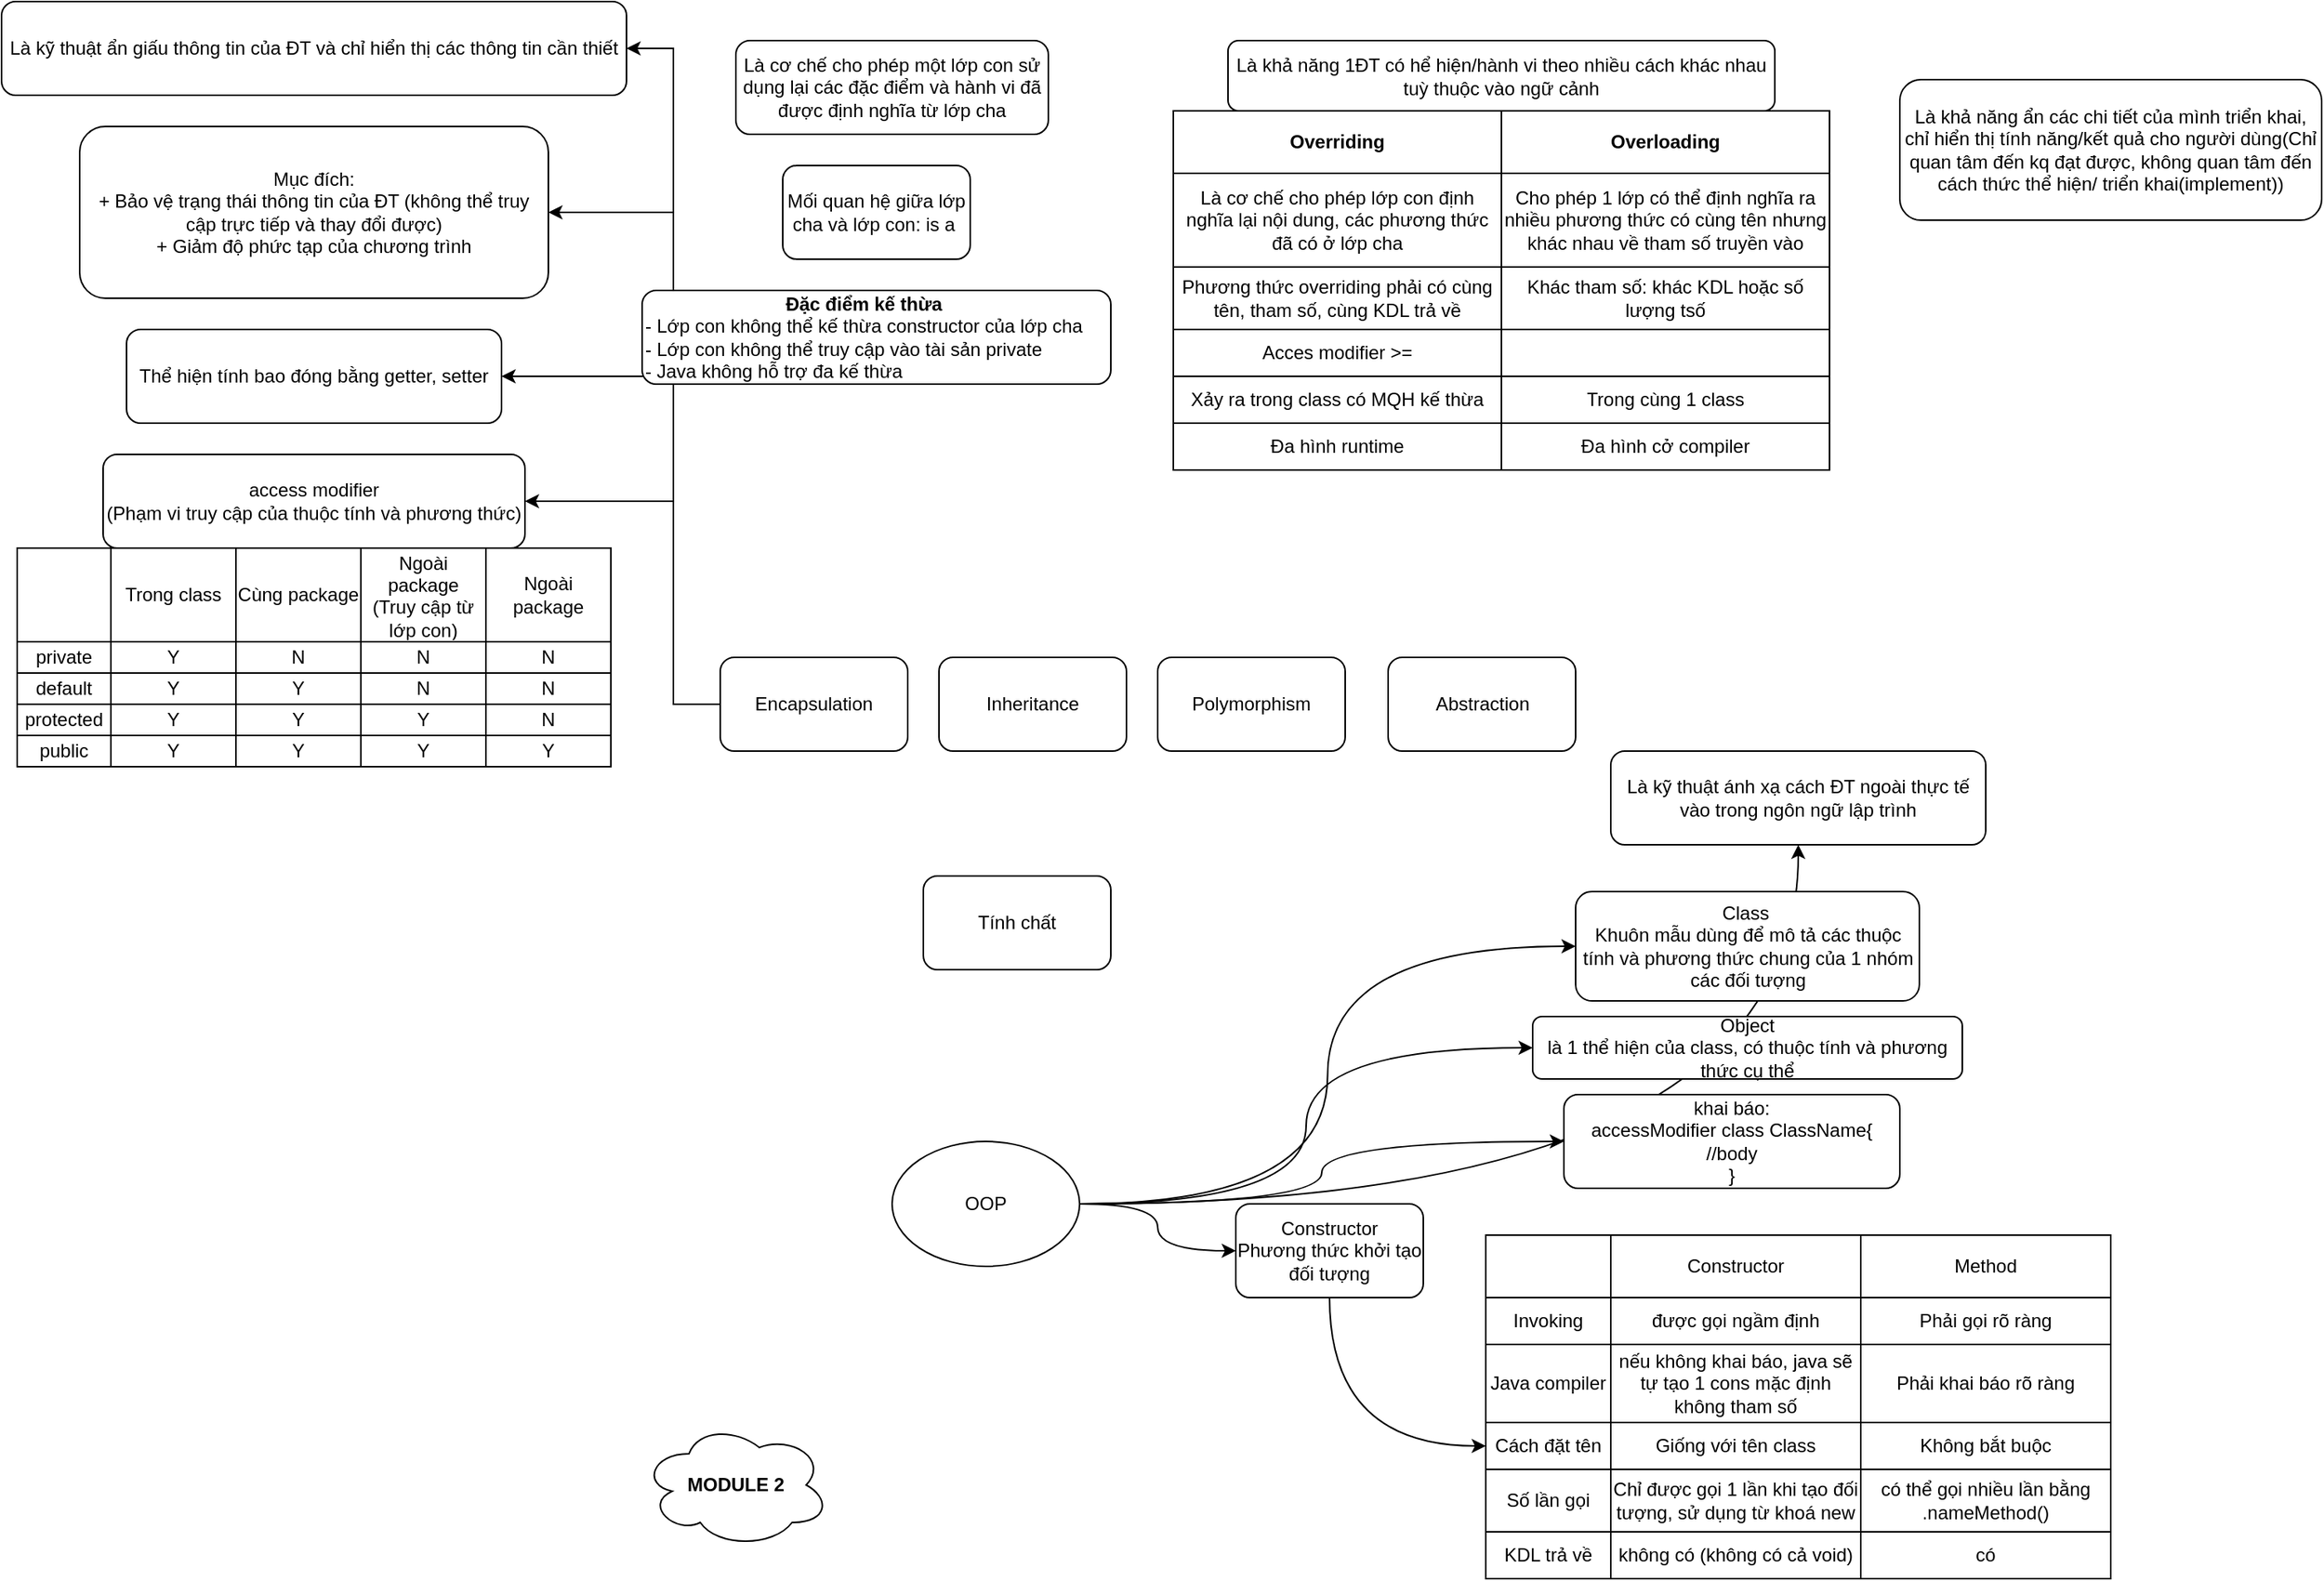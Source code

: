 <mxfile version="15.4.1" type="device"><diagram id="G_bSFRCxfbVmknq-Qkkf" name="Page-1"><mxGraphModel dx="1718" dy="1582" grid="1" gridSize="10" guides="1" tooltips="1" connect="1" arrows="1" fold="1" page="1" pageScale="1" pageWidth="850" pageHeight="1100" math="0" shadow="0"><root><mxCell id="0"/><mxCell id="1" parent="0"/><mxCell id="x_ZOSjwefOwYCgtiylIZ-2" value="&lt;b&gt;MODULE 2&lt;/b&gt;" style="ellipse;shape=cloud;whiteSpace=wrap;html=1;" parent="1" vertex="1"><mxGeometry x="10" y="410" width="120" height="80" as="geometry"/></mxCell><mxCell id="ni4ltt-HTnbuyA6YQTQY-96" style="edgeStyle=orthogonalEdgeStyle;rounded=0;orthogonalLoop=1;jettySize=auto;html=1;entryX=0.5;entryY=1;entryDx=0;entryDy=0;curved=1;" edge="1" parent="1" source="x_ZOSjwefOwYCgtiylIZ-4" target="x_ZOSjwefOwYCgtiylIZ-5"><mxGeometry relative="1" as="geometry"/></mxCell><mxCell id="ni4ltt-HTnbuyA6YQTQY-97" style="edgeStyle=orthogonalEdgeStyle;curved=1;rounded=0;orthogonalLoop=1;jettySize=auto;html=1;entryX=0;entryY=0.5;entryDx=0;entryDy=0;" edge="1" parent="1" source="x_ZOSjwefOwYCgtiylIZ-4" target="ni4ltt-HTnbuyA6YQTQY-2"><mxGeometry relative="1" as="geometry"/></mxCell><mxCell id="ni4ltt-HTnbuyA6YQTQY-98" style="edgeStyle=orthogonalEdgeStyle;curved=1;rounded=0;orthogonalLoop=1;jettySize=auto;html=1;entryX=0;entryY=0.5;entryDx=0;entryDy=0;" edge="1" parent="1" source="x_ZOSjwefOwYCgtiylIZ-4" target="ni4ltt-HTnbuyA6YQTQY-3"><mxGeometry relative="1" as="geometry"/></mxCell><mxCell id="ni4ltt-HTnbuyA6YQTQY-99" style="edgeStyle=orthogonalEdgeStyle;curved=1;rounded=0;orthogonalLoop=1;jettySize=auto;html=1;entryX=0;entryY=0.5;entryDx=0;entryDy=0;" edge="1" parent="1" source="x_ZOSjwefOwYCgtiylIZ-4" target="ni4ltt-HTnbuyA6YQTQY-4"><mxGeometry relative="1" as="geometry"/></mxCell><mxCell id="ni4ltt-HTnbuyA6YQTQY-100" style="edgeStyle=orthogonalEdgeStyle;curved=1;rounded=0;orthogonalLoop=1;jettySize=auto;html=1;entryX=0;entryY=0.5;entryDx=0;entryDy=0;" edge="1" parent="1" source="x_ZOSjwefOwYCgtiylIZ-4" target="ni4ltt-HTnbuyA6YQTQY-10"><mxGeometry relative="1" as="geometry"/></mxCell><mxCell id="x_ZOSjwefOwYCgtiylIZ-4" value="OOP" style="ellipse;whiteSpace=wrap;html=1;" parent="1" vertex="1"><mxGeometry x="170" y="230" width="120" height="80" as="geometry"/></mxCell><mxCell id="x_ZOSjwefOwYCgtiylIZ-5" value="Là kỹ thuật ánh xạ cách ĐT ngoài thực tế vào trong ngôn ngữ lập trình" style="rounded=1;whiteSpace=wrap;html=1;" parent="1" vertex="1"><mxGeometry x="630" y="-20" width="240" height="60" as="geometry"/></mxCell><mxCell id="ni4ltt-HTnbuyA6YQTQY-2" value="Class&amp;nbsp;&lt;br&gt;Khuôn mẫu dùng để mô tả các thuộc tính và phương thức chung của 1 nhóm các đối tượng" style="rounded=1;whiteSpace=wrap;html=1;" vertex="1" parent="1"><mxGeometry x="607.5" y="70" width="220" height="70" as="geometry"/></mxCell><mxCell id="ni4ltt-HTnbuyA6YQTQY-3" value="Object&lt;br&gt;là 1 thể hiện của class, có thuộc tính và phương thức cụ thể" style="rounded=1;whiteSpace=wrap;html=1;" vertex="1" parent="1"><mxGeometry x="580" y="150" width="275" height="40" as="geometry"/></mxCell><mxCell id="ni4ltt-HTnbuyA6YQTQY-4" value="khai báo:&lt;br&gt;accessModifier class ClassName{&lt;br&gt;//body&lt;br&gt;}" style="rounded=1;whiteSpace=wrap;html=1;" vertex="1" parent="1"><mxGeometry x="600" y="200" width="215" height="60" as="geometry"/></mxCell><mxCell id="ni4ltt-HTnbuyA6YQTQY-102" style="edgeStyle=orthogonalEdgeStyle;curved=1;rounded=0;orthogonalLoop=1;jettySize=auto;html=1;" edge="1" parent="1" source="ni4ltt-HTnbuyA6YQTQY-10" target="ni4ltt-HTnbuyA6YQTQY-84"><mxGeometry relative="1" as="geometry"/></mxCell><mxCell id="ni4ltt-HTnbuyA6YQTQY-10" value="Constructor&lt;br&gt;Phương thức khởi tạo đối tượng" style="rounded=1;whiteSpace=wrap;html=1;align=center;" vertex="1" parent="1"><mxGeometry x="390" y="270" width="120" height="60" as="geometry"/></mxCell><mxCell id="ni4ltt-HTnbuyA6YQTQY-63" value="" style="shape=table;html=1;whiteSpace=wrap;startSize=0;container=1;collapsible=0;childLayout=tableLayout;align=center;" vertex="1" parent="1"><mxGeometry x="550" y="290" width="400" height="220" as="geometry"/></mxCell><mxCell id="ni4ltt-HTnbuyA6YQTQY-64" value="" style="shape=partialRectangle;html=1;whiteSpace=wrap;collapsible=0;dropTarget=0;pointerEvents=0;fillColor=none;top=0;left=0;bottom=0;right=0;points=[[0,0.5],[1,0.5]];portConstraint=eastwest;align=center;" vertex="1" parent="ni4ltt-HTnbuyA6YQTQY-63"><mxGeometry width="400" height="40" as="geometry"/></mxCell><mxCell id="ni4ltt-HTnbuyA6YQTQY-65" value="" style="shape=partialRectangle;html=1;whiteSpace=wrap;connectable=0;fillColor=none;top=0;left=0;bottom=0;right=0;overflow=hidden;pointerEvents=1;align=center;" vertex="1" parent="ni4ltt-HTnbuyA6YQTQY-64"><mxGeometry width="80" height="40" as="geometry"><mxRectangle width="80" height="40" as="alternateBounds"/></mxGeometry></mxCell><mxCell id="ni4ltt-HTnbuyA6YQTQY-66" value="Constructor" style="shape=partialRectangle;html=1;whiteSpace=wrap;connectable=0;fillColor=none;top=0;left=0;bottom=0;right=0;overflow=hidden;pointerEvents=1;align=center;" vertex="1" parent="ni4ltt-HTnbuyA6YQTQY-64"><mxGeometry x="80" width="160" height="40" as="geometry"><mxRectangle width="160" height="40" as="alternateBounds"/></mxGeometry></mxCell><mxCell id="ni4ltt-HTnbuyA6YQTQY-67" value="Method" style="shape=partialRectangle;html=1;whiteSpace=wrap;connectable=0;fillColor=none;top=0;left=0;bottom=0;right=0;overflow=hidden;pointerEvents=1;align=center;" vertex="1" parent="ni4ltt-HTnbuyA6YQTQY-64"><mxGeometry x="240" width="160" height="40" as="geometry"><mxRectangle width="160" height="40" as="alternateBounds"/></mxGeometry></mxCell><mxCell id="ni4ltt-HTnbuyA6YQTQY-68" value="" style="shape=partialRectangle;html=1;whiteSpace=wrap;collapsible=0;dropTarget=0;pointerEvents=0;fillColor=none;top=0;left=0;bottom=0;right=0;points=[[0,0.5],[1,0.5]];portConstraint=eastwest;align=center;" vertex="1" parent="ni4ltt-HTnbuyA6YQTQY-63"><mxGeometry y="40" width="400" height="30" as="geometry"/></mxCell><mxCell id="ni4ltt-HTnbuyA6YQTQY-69" value="Invoking" style="shape=partialRectangle;html=1;whiteSpace=wrap;connectable=0;fillColor=none;top=0;left=0;bottom=0;right=0;overflow=hidden;pointerEvents=1;align=center;" vertex="1" parent="ni4ltt-HTnbuyA6YQTQY-68"><mxGeometry width="80" height="30" as="geometry"><mxRectangle width="80" height="30" as="alternateBounds"/></mxGeometry></mxCell><mxCell id="ni4ltt-HTnbuyA6YQTQY-70" value="được gọi ngầm định" style="shape=partialRectangle;html=1;whiteSpace=wrap;connectable=0;fillColor=none;top=0;left=0;bottom=0;right=0;overflow=hidden;pointerEvents=1;align=center;" vertex="1" parent="ni4ltt-HTnbuyA6YQTQY-68"><mxGeometry x="80" width="160" height="30" as="geometry"><mxRectangle width="160" height="30" as="alternateBounds"/></mxGeometry></mxCell><mxCell id="ni4ltt-HTnbuyA6YQTQY-71" value="Phải gọi rõ ràng" style="shape=partialRectangle;html=1;whiteSpace=wrap;connectable=0;fillColor=none;top=0;left=0;bottom=0;right=0;overflow=hidden;pointerEvents=1;align=center;" vertex="1" parent="ni4ltt-HTnbuyA6YQTQY-68"><mxGeometry x="240" width="160" height="30" as="geometry"><mxRectangle width="160" height="30" as="alternateBounds"/></mxGeometry></mxCell><mxCell id="ni4ltt-HTnbuyA6YQTQY-72" value="" style="shape=partialRectangle;html=1;whiteSpace=wrap;collapsible=0;dropTarget=0;pointerEvents=0;fillColor=none;top=0;left=0;bottom=0;right=0;points=[[0,0.5],[1,0.5]];portConstraint=eastwest;align=center;" vertex="1" parent="ni4ltt-HTnbuyA6YQTQY-63"><mxGeometry y="70" width="400" height="50" as="geometry"/></mxCell><mxCell id="ni4ltt-HTnbuyA6YQTQY-73" value="Java compiler" style="shape=partialRectangle;html=1;whiteSpace=wrap;connectable=0;fillColor=none;top=0;left=0;bottom=0;right=0;overflow=hidden;pointerEvents=1;align=center;" vertex="1" parent="ni4ltt-HTnbuyA6YQTQY-72"><mxGeometry width="80" height="50" as="geometry"><mxRectangle width="80" height="50" as="alternateBounds"/></mxGeometry></mxCell><mxCell id="ni4ltt-HTnbuyA6YQTQY-74" value="nếu không khai báo, java sẽ tự tạo 1 cons mặc định không tham số" style="shape=partialRectangle;html=1;whiteSpace=wrap;connectable=0;fillColor=none;top=0;left=0;bottom=0;right=0;overflow=hidden;pointerEvents=1;align=center;" vertex="1" parent="ni4ltt-HTnbuyA6YQTQY-72"><mxGeometry x="80" width="160" height="50" as="geometry"><mxRectangle width="160" height="50" as="alternateBounds"/></mxGeometry></mxCell><mxCell id="ni4ltt-HTnbuyA6YQTQY-75" value="Phải khai báo rõ ràng" style="shape=partialRectangle;html=1;whiteSpace=wrap;connectable=0;fillColor=none;top=0;left=0;bottom=0;right=0;overflow=hidden;pointerEvents=1;align=center;" vertex="1" parent="ni4ltt-HTnbuyA6YQTQY-72"><mxGeometry x="240" width="160" height="50" as="geometry"><mxRectangle width="160" height="50" as="alternateBounds"/></mxGeometry></mxCell><mxCell id="ni4ltt-HTnbuyA6YQTQY-84" style="shape=partialRectangle;html=1;whiteSpace=wrap;collapsible=0;dropTarget=0;pointerEvents=0;fillColor=none;top=0;left=0;bottom=0;right=0;points=[[0,0.5],[1,0.5]];portConstraint=eastwest;align=center;" vertex="1" parent="ni4ltt-HTnbuyA6YQTQY-63"><mxGeometry y="120" width="400" height="30" as="geometry"/></mxCell><mxCell id="ni4ltt-HTnbuyA6YQTQY-85" value="Cách đặt tên" style="shape=partialRectangle;html=1;whiteSpace=wrap;connectable=0;fillColor=none;top=0;left=0;bottom=0;right=0;overflow=hidden;pointerEvents=1;align=center;" vertex="1" parent="ni4ltt-HTnbuyA6YQTQY-84"><mxGeometry width="80" height="30" as="geometry"><mxRectangle width="80" height="30" as="alternateBounds"/></mxGeometry></mxCell><mxCell id="ni4ltt-HTnbuyA6YQTQY-86" value="Giống với tên class" style="shape=partialRectangle;html=1;whiteSpace=wrap;connectable=0;fillColor=none;top=0;left=0;bottom=0;right=0;overflow=hidden;pointerEvents=1;align=center;" vertex="1" parent="ni4ltt-HTnbuyA6YQTQY-84"><mxGeometry x="80" width="160" height="30" as="geometry"><mxRectangle width="160" height="30" as="alternateBounds"/></mxGeometry></mxCell><mxCell id="ni4ltt-HTnbuyA6YQTQY-87" value="Không bắt buộc" style="shape=partialRectangle;html=1;whiteSpace=wrap;connectable=0;fillColor=none;top=0;left=0;bottom=0;right=0;overflow=hidden;pointerEvents=1;align=center;" vertex="1" parent="ni4ltt-HTnbuyA6YQTQY-84"><mxGeometry x="240" width="160" height="30" as="geometry"><mxRectangle width="160" height="30" as="alternateBounds"/></mxGeometry></mxCell><mxCell id="ni4ltt-HTnbuyA6YQTQY-80" style="shape=partialRectangle;html=1;whiteSpace=wrap;collapsible=0;dropTarget=0;pointerEvents=0;fillColor=none;top=0;left=0;bottom=0;right=0;points=[[0,0.5],[1,0.5]];portConstraint=eastwest;align=center;" vertex="1" parent="ni4ltt-HTnbuyA6YQTQY-63"><mxGeometry y="150" width="400" height="40" as="geometry"/></mxCell><mxCell id="ni4ltt-HTnbuyA6YQTQY-81" value="Số lần gọi" style="shape=partialRectangle;html=1;whiteSpace=wrap;connectable=0;fillColor=none;top=0;left=0;bottom=0;right=0;overflow=hidden;pointerEvents=1;align=center;" vertex="1" parent="ni4ltt-HTnbuyA6YQTQY-80"><mxGeometry width="80" height="40" as="geometry"><mxRectangle width="80" height="40" as="alternateBounds"/></mxGeometry></mxCell><mxCell id="ni4ltt-HTnbuyA6YQTQY-82" value="Chỉ được gọi 1 lần khi tạo đối tượng, sử dụng từ khoá new" style="shape=partialRectangle;html=1;whiteSpace=wrap;connectable=0;fillColor=none;top=0;left=0;bottom=0;right=0;overflow=hidden;pointerEvents=1;align=center;" vertex="1" parent="ni4ltt-HTnbuyA6YQTQY-80"><mxGeometry x="80" width="160" height="40" as="geometry"><mxRectangle width="160" height="40" as="alternateBounds"/></mxGeometry></mxCell><mxCell id="ni4ltt-HTnbuyA6YQTQY-83" value="có thể gọi nhiều lần bằng .nameMethod()" style="shape=partialRectangle;html=1;whiteSpace=wrap;connectable=0;fillColor=none;top=0;left=0;bottom=0;right=0;overflow=hidden;pointerEvents=1;align=center;" vertex="1" parent="ni4ltt-HTnbuyA6YQTQY-80"><mxGeometry x="240" width="160" height="40" as="geometry"><mxRectangle width="160" height="40" as="alternateBounds"/></mxGeometry></mxCell><mxCell id="ni4ltt-HTnbuyA6YQTQY-88" style="shape=partialRectangle;html=1;whiteSpace=wrap;collapsible=0;dropTarget=0;pointerEvents=0;fillColor=none;top=0;left=0;bottom=0;right=0;points=[[0,0.5],[1,0.5]];portConstraint=eastwest;align=center;" vertex="1" parent="ni4ltt-HTnbuyA6YQTQY-63"><mxGeometry y="190" width="400" height="30" as="geometry"/></mxCell><mxCell id="ni4ltt-HTnbuyA6YQTQY-89" value="KDL trả về" style="shape=partialRectangle;html=1;whiteSpace=wrap;connectable=0;fillColor=none;top=0;left=0;bottom=0;right=0;overflow=hidden;pointerEvents=1;align=center;" vertex="1" parent="ni4ltt-HTnbuyA6YQTQY-88"><mxGeometry width="80" height="30" as="geometry"><mxRectangle width="80" height="30" as="alternateBounds"/></mxGeometry></mxCell><mxCell id="ni4ltt-HTnbuyA6YQTQY-90" value="không có (không có cả void)" style="shape=partialRectangle;html=1;whiteSpace=wrap;connectable=0;fillColor=none;top=0;left=0;bottom=0;right=0;overflow=hidden;pointerEvents=1;align=center;" vertex="1" parent="ni4ltt-HTnbuyA6YQTQY-88"><mxGeometry x="80" width="160" height="30" as="geometry"><mxRectangle width="160" height="30" as="alternateBounds"/></mxGeometry></mxCell><mxCell id="ni4ltt-HTnbuyA6YQTQY-91" value="có" style="shape=partialRectangle;html=1;whiteSpace=wrap;connectable=0;fillColor=none;top=0;left=0;bottom=0;right=0;overflow=hidden;pointerEvents=1;align=center;" vertex="1" parent="ni4ltt-HTnbuyA6YQTQY-88"><mxGeometry x="240" width="160" height="30" as="geometry"><mxRectangle width="160" height="30" as="alternateBounds"/></mxGeometry></mxCell><mxCell id="ni4ltt-HTnbuyA6YQTQY-103" value="Tính chất" style="rounded=1;whiteSpace=wrap;html=1;align=center;" vertex="1" parent="1"><mxGeometry x="190" y="60" width="120" height="60" as="geometry"/></mxCell><mxCell id="ni4ltt-HTnbuyA6YQTQY-141" style="edgeStyle=entityRelationEdgeStyle;rounded=0;orthogonalLoop=1;jettySize=auto;html=1;entryX=1;entryY=0.5;entryDx=0;entryDy=0;" edge="1" parent="1" source="ni4ltt-HTnbuyA6YQTQY-104" target="ni4ltt-HTnbuyA6YQTQY-106"><mxGeometry relative="1" as="geometry"/></mxCell><mxCell id="ni4ltt-HTnbuyA6YQTQY-142" style="edgeStyle=orthogonalEdgeStyle;rounded=0;orthogonalLoop=1;jettySize=auto;html=1;entryX=1;entryY=0.5;entryDx=0;entryDy=0;" edge="1" parent="1" source="ni4ltt-HTnbuyA6YQTQY-104" target="ni4ltt-HTnbuyA6YQTQY-107"><mxGeometry relative="1" as="geometry"><Array as="points"><mxPoint x="30" y="-50"/><mxPoint x="30" y="-365"/></Array></mxGeometry></mxCell><mxCell id="ni4ltt-HTnbuyA6YQTQY-143" style="edgeStyle=orthogonalEdgeStyle;rounded=0;orthogonalLoop=1;jettySize=auto;html=1;entryX=1;entryY=0.5;entryDx=0;entryDy=0;" edge="1" parent="1" source="ni4ltt-HTnbuyA6YQTQY-104" target="ni4ltt-HTnbuyA6YQTQY-108"><mxGeometry relative="1" as="geometry"><Array as="points"><mxPoint x="30" y="-50"/><mxPoint x="30" y="-260"/></Array></mxGeometry></mxCell><mxCell id="ni4ltt-HTnbuyA6YQTQY-144" style="edgeStyle=orthogonalEdgeStyle;rounded=0;orthogonalLoop=1;jettySize=auto;html=1;entryX=1;entryY=0.5;entryDx=0;entryDy=0;" edge="1" parent="1" source="ni4ltt-HTnbuyA6YQTQY-104" target="ni4ltt-HTnbuyA6YQTQY-109"><mxGeometry relative="1" as="geometry"><Array as="points"><mxPoint x="30" y="-50"/><mxPoint x="30" y="-180"/></Array></mxGeometry></mxCell><mxCell id="ni4ltt-HTnbuyA6YQTQY-104" value="Encapsulation" style="rounded=1;whiteSpace=wrap;html=1;align=center;" vertex="1" parent="1"><mxGeometry x="60" y="-80" width="120" height="60" as="geometry"/></mxCell><mxCell id="ni4ltt-HTnbuyA6YQTQY-106" value="Là kỹ thuật ẩn giấu thông tin của ĐT và chỉ hiển thị các thông tin cần thiết" style="rounded=1;whiteSpace=wrap;html=1;align=center;" vertex="1" parent="1"><mxGeometry x="-400" y="-500" width="400" height="60" as="geometry"/></mxCell><mxCell id="ni4ltt-HTnbuyA6YQTQY-107" value="Mục đích:&lt;br&gt;+ Bảo vệ trạng thái thông tin của ĐT (không thể truy cập trực tiếp và thay đổi được)&lt;br&gt;+ Giảm độ phức tạp của chương trình" style="rounded=1;whiteSpace=wrap;html=1;align=center;" vertex="1" parent="1"><mxGeometry x="-350" y="-420" width="300" height="110" as="geometry"/></mxCell><mxCell id="ni4ltt-HTnbuyA6YQTQY-108" value="Thể hiện tính bao đóng bằng getter, setter" style="rounded=1;whiteSpace=wrap;html=1;align=center;" vertex="1" parent="1"><mxGeometry x="-320" y="-290" width="240" height="60" as="geometry"/></mxCell><mxCell id="ni4ltt-HTnbuyA6YQTQY-109" value="access modifier&lt;br&gt;(Phạm vi truy cập của thuộc tính và phương thức)" style="rounded=1;whiteSpace=wrap;html=1;align=center;" vertex="1" parent="1"><mxGeometry x="-335" y="-210" width="270" height="60" as="geometry"/></mxCell><mxCell id="ni4ltt-HTnbuyA6YQTQY-110" value="" style="shape=table;html=1;whiteSpace=wrap;startSize=0;container=1;collapsible=0;childLayout=tableLayout;align=center;" vertex="1" parent="1"><mxGeometry x="-390" y="-150" width="380" height="140" as="geometry"/></mxCell><mxCell id="ni4ltt-HTnbuyA6YQTQY-111" value="" style="shape=partialRectangle;html=1;whiteSpace=wrap;collapsible=0;dropTarget=0;pointerEvents=0;fillColor=none;top=0;left=0;bottom=0;right=0;points=[[0,0.5],[1,0.5]];portConstraint=eastwest;align=center;" vertex="1" parent="ni4ltt-HTnbuyA6YQTQY-110"><mxGeometry width="380" height="60" as="geometry"/></mxCell><mxCell id="ni4ltt-HTnbuyA6YQTQY-112" value="" style="shape=partialRectangle;html=1;whiteSpace=wrap;connectable=0;fillColor=none;top=0;left=0;bottom=0;right=0;overflow=hidden;pointerEvents=1;align=center;" vertex="1" parent="ni4ltt-HTnbuyA6YQTQY-111"><mxGeometry width="60" height="60" as="geometry"><mxRectangle width="60" height="60" as="alternateBounds"/></mxGeometry></mxCell><mxCell id="ni4ltt-HTnbuyA6YQTQY-113" value="Trong class" style="shape=partialRectangle;html=1;whiteSpace=wrap;connectable=0;fillColor=none;top=0;left=0;bottom=0;right=0;overflow=hidden;pointerEvents=1;align=center;" vertex="1" parent="ni4ltt-HTnbuyA6YQTQY-111"><mxGeometry x="60" width="80" height="60" as="geometry"><mxRectangle width="80" height="60" as="alternateBounds"/></mxGeometry></mxCell><mxCell id="ni4ltt-HTnbuyA6YQTQY-114" value="Cùng package" style="shape=partialRectangle;html=1;whiteSpace=wrap;connectable=0;fillColor=none;top=0;left=0;bottom=0;right=0;overflow=hidden;pointerEvents=1;align=center;" vertex="1" parent="ni4ltt-HTnbuyA6YQTQY-111"><mxGeometry x="140" width="80" height="60" as="geometry"><mxRectangle width="80" height="60" as="alternateBounds"/></mxGeometry></mxCell><mxCell id="ni4ltt-HTnbuyA6YQTQY-123" value="Ngoài package&lt;br&gt;(Truy cập từ lớp con)" style="shape=partialRectangle;html=1;whiteSpace=wrap;connectable=0;fillColor=none;top=0;left=0;bottom=0;right=0;overflow=hidden;pointerEvents=1;align=center;" vertex="1" parent="ni4ltt-HTnbuyA6YQTQY-111"><mxGeometry x="220" width="80" height="60" as="geometry"><mxRectangle width="80" height="60" as="alternateBounds"/></mxGeometry></mxCell><mxCell id="ni4ltt-HTnbuyA6YQTQY-126" value="Ngoài package" style="shape=partialRectangle;html=1;whiteSpace=wrap;connectable=0;fillColor=none;top=0;left=0;bottom=0;right=0;overflow=hidden;pointerEvents=1;align=center;" vertex="1" parent="ni4ltt-HTnbuyA6YQTQY-111"><mxGeometry x="300" width="80" height="60" as="geometry"><mxRectangle width="80" height="60" as="alternateBounds"/></mxGeometry></mxCell><mxCell id="ni4ltt-HTnbuyA6YQTQY-115" value="" style="shape=partialRectangle;html=1;whiteSpace=wrap;collapsible=0;dropTarget=0;pointerEvents=0;fillColor=none;top=0;left=0;bottom=0;right=0;points=[[0,0.5],[1,0.5]];portConstraint=eastwest;align=center;" vertex="1" parent="ni4ltt-HTnbuyA6YQTQY-110"><mxGeometry y="60" width="380" height="20" as="geometry"/></mxCell><mxCell id="ni4ltt-HTnbuyA6YQTQY-116" value="private" style="shape=partialRectangle;html=1;whiteSpace=wrap;connectable=0;fillColor=none;top=0;left=0;bottom=0;right=0;overflow=hidden;pointerEvents=1;align=center;" vertex="1" parent="ni4ltt-HTnbuyA6YQTQY-115"><mxGeometry width="60" height="20" as="geometry"><mxRectangle width="60" height="20" as="alternateBounds"/></mxGeometry></mxCell><mxCell id="ni4ltt-HTnbuyA6YQTQY-117" value="Y" style="shape=partialRectangle;html=1;whiteSpace=wrap;connectable=0;fillColor=none;top=0;left=0;bottom=0;right=0;overflow=hidden;pointerEvents=1;align=center;" vertex="1" parent="ni4ltt-HTnbuyA6YQTQY-115"><mxGeometry x="60" width="80" height="20" as="geometry"><mxRectangle width="80" height="20" as="alternateBounds"/></mxGeometry></mxCell><mxCell id="ni4ltt-HTnbuyA6YQTQY-118" value="N" style="shape=partialRectangle;html=1;whiteSpace=wrap;connectable=0;fillColor=none;top=0;left=0;bottom=0;right=0;overflow=hidden;pointerEvents=1;align=center;" vertex="1" parent="ni4ltt-HTnbuyA6YQTQY-115"><mxGeometry x="140" width="80" height="20" as="geometry"><mxRectangle width="80" height="20" as="alternateBounds"/></mxGeometry></mxCell><mxCell id="ni4ltt-HTnbuyA6YQTQY-124" value="N" style="shape=partialRectangle;html=1;whiteSpace=wrap;connectable=0;fillColor=none;top=0;left=0;bottom=0;right=0;overflow=hidden;pointerEvents=1;align=center;" vertex="1" parent="ni4ltt-HTnbuyA6YQTQY-115"><mxGeometry x="220" width="80" height="20" as="geometry"><mxRectangle width="80" height="20" as="alternateBounds"/></mxGeometry></mxCell><mxCell id="ni4ltt-HTnbuyA6YQTQY-127" value="N" style="shape=partialRectangle;html=1;whiteSpace=wrap;connectable=0;fillColor=none;top=0;left=0;bottom=0;right=0;overflow=hidden;pointerEvents=1;align=center;" vertex="1" parent="ni4ltt-HTnbuyA6YQTQY-115"><mxGeometry x="300" width="80" height="20" as="geometry"><mxRectangle width="80" height="20" as="alternateBounds"/></mxGeometry></mxCell><mxCell id="ni4ltt-HTnbuyA6YQTQY-119" value="" style="shape=partialRectangle;html=1;whiteSpace=wrap;collapsible=0;dropTarget=0;pointerEvents=0;fillColor=none;top=0;left=0;bottom=0;right=0;points=[[0,0.5],[1,0.5]];portConstraint=eastwest;align=center;" vertex="1" parent="ni4ltt-HTnbuyA6YQTQY-110"><mxGeometry y="80" width="380" height="20" as="geometry"/></mxCell><mxCell id="ni4ltt-HTnbuyA6YQTQY-120" value="default" style="shape=partialRectangle;html=1;whiteSpace=wrap;connectable=0;fillColor=none;top=0;left=0;bottom=0;right=0;overflow=hidden;pointerEvents=1;align=center;" vertex="1" parent="ni4ltt-HTnbuyA6YQTQY-119"><mxGeometry width="60" height="20" as="geometry"><mxRectangle width="60" height="20" as="alternateBounds"/></mxGeometry></mxCell><mxCell id="ni4ltt-HTnbuyA6YQTQY-121" value="Y" style="shape=partialRectangle;html=1;whiteSpace=wrap;connectable=0;fillColor=none;top=0;left=0;bottom=0;right=0;overflow=hidden;pointerEvents=1;align=center;" vertex="1" parent="ni4ltt-HTnbuyA6YQTQY-119"><mxGeometry x="60" width="80" height="20" as="geometry"><mxRectangle width="80" height="20" as="alternateBounds"/></mxGeometry></mxCell><mxCell id="ni4ltt-HTnbuyA6YQTQY-122" value="Y" style="shape=partialRectangle;html=1;whiteSpace=wrap;connectable=0;fillColor=none;top=0;left=0;bottom=0;right=0;overflow=hidden;pointerEvents=1;align=center;" vertex="1" parent="ni4ltt-HTnbuyA6YQTQY-119"><mxGeometry x="140" width="80" height="20" as="geometry"><mxRectangle width="80" height="20" as="alternateBounds"/></mxGeometry></mxCell><mxCell id="ni4ltt-HTnbuyA6YQTQY-125" value="N" style="shape=partialRectangle;html=1;whiteSpace=wrap;connectable=0;fillColor=none;top=0;left=0;bottom=0;right=0;overflow=hidden;pointerEvents=1;align=center;" vertex="1" parent="ni4ltt-HTnbuyA6YQTQY-119"><mxGeometry x="220" width="80" height="20" as="geometry"><mxRectangle width="80" height="20" as="alternateBounds"/></mxGeometry></mxCell><mxCell id="ni4ltt-HTnbuyA6YQTQY-128" value="N" style="shape=partialRectangle;html=1;whiteSpace=wrap;connectable=0;fillColor=none;top=0;left=0;bottom=0;right=0;overflow=hidden;pointerEvents=1;align=center;" vertex="1" parent="ni4ltt-HTnbuyA6YQTQY-119"><mxGeometry x="300" width="80" height="20" as="geometry"><mxRectangle width="80" height="20" as="alternateBounds"/></mxGeometry></mxCell><mxCell id="ni4ltt-HTnbuyA6YQTQY-129" style="shape=partialRectangle;html=1;whiteSpace=wrap;collapsible=0;dropTarget=0;pointerEvents=0;fillColor=none;top=0;left=0;bottom=0;right=0;points=[[0,0.5],[1,0.5]];portConstraint=eastwest;align=center;" vertex="1" parent="ni4ltt-HTnbuyA6YQTQY-110"><mxGeometry y="100" width="380" height="20" as="geometry"/></mxCell><mxCell id="ni4ltt-HTnbuyA6YQTQY-130" value="protected" style="shape=partialRectangle;html=1;whiteSpace=wrap;connectable=0;fillColor=none;top=0;left=0;bottom=0;right=0;overflow=hidden;pointerEvents=1;align=center;" vertex="1" parent="ni4ltt-HTnbuyA6YQTQY-129"><mxGeometry width="60" height="20" as="geometry"><mxRectangle width="60" height="20" as="alternateBounds"/></mxGeometry></mxCell><mxCell id="ni4ltt-HTnbuyA6YQTQY-131" value="Y" style="shape=partialRectangle;html=1;whiteSpace=wrap;connectable=0;fillColor=none;top=0;left=0;bottom=0;right=0;overflow=hidden;pointerEvents=1;align=center;" vertex="1" parent="ni4ltt-HTnbuyA6YQTQY-129"><mxGeometry x="60" width="80" height="20" as="geometry"><mxRectangle width="80" height="20" as="alternateBounds"/></mxGeometry></mxCell><mxCell id="ni4ltt-HTnbuyA6YQTQY-132" value="Y" style="shape=partialRectangle;html=1;whiteSpace=wrap;connectable=0;fillColor=none;top=0;left=0;bottom=0;right=0;overflow=hidden;pointerEvents=1;align=center;" vertex="1" parent="ni4ltt-HTnbuyA6YQTQY-129"><mxGeometry x="140" width="80" height="20" as="geometry"><mxRectangle width="80" height="20" as="alternateBounds"/></mxGeometry></mxCell><mxCell id="ni4ltt-HTnbuyA6YQTQY-133" value="Y" style="shape=partialRectangle;html=1;whiteSpace=wrap;connectable=0;fillColor=none;top=0;left=0;bottom=0;right=0;overflow=hidden;pointerEvents=1;align=center;" vertex="1" parent="ni4ltt-HTnbuyA6YQTQY-129"><mxGeometry x="220" width="80" height="20" as="geometry"><mxRectangle width="80" height="20" as="alternateBounds"/></mxGeometry></mxCell><mxCell id="ni4ltt-HTnbuyA6YQTQY-134" value="N" style="shape=partialRectangle;html=1;whiteSpace=wrap;connectable=0;fillColor=none;top=0;left=0;bottom=0;right=0;overflow=hidden;pointerEvents=1;align=center;" vertex="1" parent="ni4ltt-HTnbuyA6YQTQY-129"><mxGeometry x="300" width="80" height="20" as="geometry"><mxRectangle width="80" height="20" as="alternateBounds"/></mxGeometry></mxCell><mxCell id="ni4ltt-HTnbuyA6YQTQY-135" style="shape=partialRectangle;html=1;whiteSpace=wrap;collapsible=0;dropTarget=0;pointerEvents=0;fillColor=none;top=0;left=0;bottom=0;right=0;points=[[0,0.5],[1,0.5]];portConstraint=eastwest;align=center;" vertex="1" parent="ni4ltt-HTnbuyA6YQTQY-110"><mxGeometry y="120" width="380" height="20" as="geometry"/></mxCell><mxCell id="ni4ltt-HTnbuyA6YQTQY-136" value="public" style="shape=partialRectangle;html=1;whiteSpace=wrap;connectable=0;fillColor=none;top=0;left=0;bottom=0;right=0;overflow=hidden;pointerEvents=1;align=center;" vertex="1" parent="ni4ltt-HTnbuyA6YQTQY-135"><mxGeometry width="60" height="20" as="geometry"><mxRectangle width="60" height="20" as="alternateBounds"/></mxGeometry></mxCell><mxCell id="ni4ltt-HTnbuyA6YQTQY-137" value="Y" style="shape=partialRectangle;html=1;whiteSpace=wrap;connectable=0;fillColor=none;top=0;left=0;bottom=0;right=0;overflow=hidden;pointerEvents=1;align=center;" vertex="1" parent="ni4ltt-HTnbuyA6YQTQY-135"><mxGeometry x="60" width="80" height="20" as="geometry"><mxRectangle width="80" height="20" as="alternateBounds"/></mxGeometry></mxCell><mxCell id="ni4ltt-HTnbuyA6YQTQY-138" value="Y" style="shape=partialRectangle;html=1;whiteSpace=wrap;connectable=0;fillColor=none;top=0;left=0;bottom=0;right=0;overflow=hidden;pointerEvents=1;align=center;" vertex="1" parent="ni4ltt-HTnbuyA6YQTQY-135"><mxGeometry x="140" width="80" height="20" as="geometry"><mxRectangle width="80" height="20" as="alternateBounds"/></mxGeometry></mxCell><mxCell id="ni4ltt-HTnbuyA6YQTQY-139" value="Y" style="shape=partialRectangle;html=1;whiteSpace=wrap;connectable=0;fillColor=none;top=0;left=0;bottom=0;right=0;overflow=hidden;pointerEvents=1;align=center;" vertex="1" parent="ni4ltt-HTnbuyA6YQTQY-135"><mxGeometry x="220" width="80" height="20" as="geometry"><mxRectangle width="80" height="20" as="alternateBounds"/></mxGeometry></mxCell><mxCell id="ni4ltt-HTnbuyA6YQTQY-140" value="Y" style="shape=partialRectangle;html=1;whiteSpace=wrap;connectable=0;fillColor=none;top=0;left=0;bottom=0;right=0;overflow=hidden;pointerEvents=1;align=center;" vertex="1" parent="ni4ltt-HTnbuyA6YQTQY-135"><mxGeometry x="300" width="80" height="20" as="geometry"><mxRectangle width="80" height="20" as="alternateBounds"/></mxGeometry></mxCell><mxCell id="ni4ltt-HTnbuyA6YQTQY-146" value="Inheritance" style="rounded=1;whiteSpace=wrap;html=1;align=center;" vertex="1" parent="1"><mxGeometry x="200" y="-80" width="120" height="60" as="geometry"/></mxCell><mxCell id="ni4ltt-HTnbuyA6YQTQY-147" value="Là cơ chế cho phép một lớp con sử dụng lại các đặc điểm và hành vi đã được định nghĩa từ lớp cha" style="rounded=1;whiteSpace=wrap;html=1;align=center;" vertex="1" parent="1"><mxGeometry x="70" y="-475" width="200" height="60" as="geometry"/></mxCell><mxCell id="ni4ltt-HTnbuyA6YQTQY-148" value="Mối quan hệ giữa lớp cha và lớp con: is a&amp;nbsp;" style="rounded=1;whiteSpace=wrap;html=1;align=center;" vertex="1" parent="1"><mxGeometry x="100" y="-395" width="120" height="60" as="geometry"/></mxCell><mxCell id="ni4ltt-HTnbuyA6YQTQY-149" value="&lt;div style=&quot;text-align: center&quot;&gt;&lt;span&gt;&lt;b&gt;Đặc điểm kế thừa&lt;/b&gt;&lt;/span&gt;&lt;/div&gt;- Lớp con không thể kế thừa constructor của lớp cha&lt;br&gt;- Lớp con không thể truy cập vào tài sản private&lt;br&gt;- Java không hỗ trợ đa kế thừa" style="rounded=1;whiteSpace=wrap;html=1;align=left;" vertex="1" parent="1"><mxGeometry x="10" y="-315" width="300" height="60" as="geometry"/></mxCell><mxCell id="ni4ltt-HTnbuyA6YQTQY-151" value="Polymorphism" style="rounded=1;whiteSpace=wrap;html=1;align=center;" vertex="1" parent="1"><mxGeometry x="340" y="-80" width="120" height="60" as="geometry"/></mxCell><mxCell id="ni4ltt-HTnbuyA6YQTQY-152" value="Là khả năng 1ĐT có hể hiện/hành vi theo nhiều cách khác nhau tuỳ thuộc vào ngữ cảnh" style="rounded=1;whiteSpace=wrap;html=1;align=center;" vertex="1" parent="1"><mxGeometry x="385" y="-475" width="350" height="45" as="geometry"/></mxCell><mxCell id="ni4ltt-HTnbuyA6YQTQY-153" value="" style="shape=table;html=1;whiteSpace=wrap;startSize=0;container=1;collapsible=0;childLayout=tableLayout;align=center;" vertex="1" parent="1"><mxGeometry x="350" y="-430" width="420" height="230" as="geometry"/></mxCell><mxCell id="ni4ltt-HTnbuyA6YQTQY-154" value="" style="shape=partialRectangle;html=1;whiteSpace=wrap;collapsible=0;dropTarget=0;pointerEvents=0;fillColor=none;top=0;left=0;bottom=0;right=0;points=[[0,0.5],[1,0.5]];portConstraint=eastwest;align=center;" vertex="1" parent="ni4ltt-HTnbuyA6YQTQY-153"><mxGeometry width="420" height="40" as="geometry"/></mxCell><mxCell id="ni4ltt-HTnbuyA6YQTQY-156" value="Overriding" style="shape=partialRectangle;html=1;whiteSpace=wrap;connectable=0;fillColor=none;top=0;left=0;bottom=0;right=0;overflow=hidden;pointerEvents=1;align=center;fontStyle=1" vertex="1" parent="ni4ltt-HTnbuyA6YQTQY-154"><mxGeometry width="210" height="40" as="geometry"><mxRectangle width="210" height="40" as="alternateBounds"/></mxGeometry></mxCell><mxCell id="ni4ltt-HTnbuyA6YQTQY-157" value="Overloading" style="shape=partialRectangle;html=1;whiteSpace=wrap;connectable=0;fillColor=none;top=0;left=0;bottom=0;right=0;overflow=hidden;pointerEvents=1;align=center;fontStyle=1" vertex="1" parent="ni4ltt-HTnbuyA6YQTQY-154"><mxGeometry x="210" width="210" height="40" as="geometry"><mxRectangle width="210" height="40" as="alternateBounds"/></mxGeometry></mxCell><mxCell id="ni4ltt-HTnbuyA6YQTQY-158" value="" style="shape=partialRectangle;html=1;whiteSpace=wrap;collapsible=0;dropTarget=0;pointerEvents=0;fillColor=none;top=0;left=0;bottom=0;right=0;points=[[0,0.5],[1,0.5]];portConstraint=eastwest;align=center;" vertex="1" parent="ni4ltt-HTnbuyA6YQTQY-153"><mxGeometry y="40" width="420" height="60" as="geometry"/></mxCell><mxCell id="ni4ltt-HTnbuyA6YQTQY-160" value="Là cơ chế cho phép lớp con định nghĩa lại nội dung, các phương thức đã có ở lớp cha" style="shape=partialRectangle;html=1;whiteSpace=wrap;connectable=0;fillColor=none;top=0;left=0;bottom=0;right=0;overflow=hidden;pointerEvents=1;align=center;" vertex="1" parent="ni4ltt-HTnbuyA6YQTQY-158"><mxGeometry width="210" height="60" as="geometry"><mxRectangle width="210" height="60" as="alternateBounds"/></mxGeometry></mxCell><mxCell id="ni4ltt-HTnbuyA6YQTQY-161" value="Cho phép 1 lớp có thể định nghĩa ra nhiều phương thức có cùng tên nhưng khác nhau về tham số truyền vào" style="shape=partialRectangle;html=1;whiteSpace=wrap;connectable=0;fillColor=none;top=0;left=0;bottom=0;right=0;overflow=hidden;pointerEvents=1;align=center;" vertex="1" parent="ni4ltt-HTnbuyA6YQTQY-158"><mxGeometry x="210" width="210" height="60" as="geometry"><mxRectangle width="210" height="60" as="alternateBounds"/></mxGeometry></mxCell><mxCell id="ni4ltt-HTnbuyA6YQTQY-162" value="" style="shape=partialRectangle;html=1;whiteSpace=wrap;collapsible=0;dropTarget=0;pointerEvents=0;fillColor=none;top=0;left=0;bottom=0;right=0;points=[[0,0.5],[1,0.5]];portConstraint=eastwest;align=center;" vertex="1" parent="ni4ltt-HTnbuyA6YQTQY-153"><mxGeometry y="100" width="420" height="40" as="geometry"/></mxCell><mxCell id="ni4ltt-HTnbuyA6YQTQY-164" value="Phương thức overriding phải có cùng tên, tham số, cùng KDL trả về" style="shape=partialRectangle;html=1;whiteSpace=wrap;connectable=0;fillColor=none;top=0;left=0;bottom=0;right=0;overflow=hidden;pointerEvents=1;align=center;" vertex="1" parent="ni4ltt-HTnbuyA6YQTQY-162"><mxGeometry width="210" height="40" as="geometry"><mxRectangle width="210" height="40" as="alternateBounds"/></mxGeometry></mxCell><mxCell id="ni4ltt-HTnbuyA6YQTQY-165" value="Khác tham số: khác KDL hoặc số lượng tsố" style="shape=partialRectangle;html=1;whiteSpace=wrap;connectable=0;fillColor=none;top=0;left=0;bottom=0;right=0;overflow=hidden;pointerEvents=1;align=center;" vertex="1" parent="ni4ltt-HTnbuyA6YQTQY-162"><mxGeometry x="210" width="210" height="40" as="geometry"><mxRectangle width="210" height="40" as="alternateBounds"/></mxGeometry></mxCell><mxCell id="ni4ltt-HTnbuyA6YQTQY-166" value="" style="shape=partialRectangle;html=1;whiteSpace=wrap;collapsible=0;dropTarget=0;pointerEvents=0;fillColor=none;top=0;left=0;bottom=0;right=0;points=[[0,0.5],[1,0.5]];portConstraint=eastwest;align=center;" vertex="1" parent="ni4ltt-HTnbuyA6YQTQY-153"><mxGeometry y="140" width="420" height="30" as="geometry"/></mxCell><mxCell id="ni4ltt-HTnbuyA6YQTQY-168" value="Acces modifier &amp;gt;=" style="shape=partialRectangle;html=1;whiteSpace=wrap;connectable=0;fillColor=none;top=0;left=0;bottom=0;right=0;overflow=hidden;pointerEvents=1;align=center;" vertex="1" parent="ni4ltt-HTnbuyA6YQTQY-166"><mxGeometry width="210" height="30" as="geometry"><mxRectangle width="210" height="30" as="alternateBounds"/></mxGeometry></mxCell><mxCell id="ni4ltt-HTnbuyA6YQTQY-169" value="" style="shape=partialRectangle;html=1;whiteSpace=wrap;connectable=0;fillColor=none;top=0;left=0;bottom=0;right=0;overflow=hidden;pointerEvents=1;align=center;" vertex="1" parent="ni4ltt-HTnbuyA6YQTQY-166"><mxGeometry x="210" width="210" height="30" as="geometry"><mxRectangle width="210" height="30" as="alternateBounds"/></mxGeometry></mxCell><mxCell id="ni4ltt-HTnbuyA6YQTQY-170" style="shape=partialRectangle;html=1;whiteSpace=wrap;collapsible=0;dropTarget=0;pointerEvents=0;fillColor=none;top=0;left=0;bottom=0;right=0;points=[[0,0.5],[1,0.5]];portConstraint=eastwest;align=center;" vertex="1" parent="ni4ltt-HTnbuyA6YQTQY-153"><mxGeometry y="170" width="420" height="30" as="geometry"/></mxCell><mxCell id="ni4ltt-HTnbuyA6YQTQY-172" value="Xảy ra trong class có MQH kế thừa" style="shape=partialRectangle;html=1;whiteSpace=wrap;connectable=0;fillColor=none;top=0;left=0;bottom=0;right=0;overflow=hidden;pointerEvents=1;align=center;" vertex="1" parent="ni4ltt-HTnbuyA6YQTQY-170"><mxGeometry width="210" height="30" as="geometry"><mxRectangle width="210" height="30" as="alternateBounds"/></mxGeometry></mxCell><mxCell id="ni4ltt-HTnbuyA6YQTQY-173" value="Trong cùng 1 class" style="shape=partialRectangle;html=1;whiteSpace=wrap;connectable=0;fillColor=none;top=0;left=0;bottom=0;right=0;overflow=hidden;pointerEvents=1;align=center;" vertex="1" parent="ni4ltt-HTnbuyA6YQTQY-170"><mxGeometry x="210" width="210" height="30" as="geometry"><mxRectangle width="210" height="30" as="alternateBounds"/></mxGeometry></mxCell><mxCell id="ni4ltt-HTnbuyA6YQTQY-174" style="shape=partialRectangle;html=1;whiteSpace=wrap;collapsible=0;dropTarget=0;pointerEvents=0;fillColor=none;top=0;left=0;bottom=0;right=0;points=[[0,0.5],[1,0.5]];portConstraint=eastwest;align=center;" vertex="1" parent="ni4ltt-HTnbuyA6YQTQY-153"><mxGeometry y="200" width="420" height="30" as="geometry"/></mxCell><mxCell id="ni4ltt-HTnbuyA6YQTQY-176" value="Đa hình runtime" style="shape=partialRectangle;html=1;whiteSpace=wrap;connectable=0;fillColor=none;top=0;left=0;bottom=0;right=0;overflow=hidden;pointerEvents=1;align=center;" vertex="1" parent="ni4ltt-HTnbuyA6YQTQY-174"><mxGeometry width="210" height="30" as="geometry"><mxRectangle width="210" height="30" as="alternateBounds"/></mxGeometry></mxCell><mxCell id="ni4ltt-HTnbuyA6YQTQY-177" value="Đa hình cở compiler" style="shape=partialRectangle;html=1;whiteSpace=wrap;connectable=0;fillColor=none;top=0;left=0;bottom=0;right=0;overflow=hidden;pointerEvents=1;align=center;" vertex="1" parent="ni4ltt-HTnbuyA6YQTQY-174"><mxGeometry x="210" width="210" height="30" as="geometry"><mxRectangle width="210" height="30" as="alternateBounds"/></mxGeometry></mxCell><mxCell id="ni4ltt-HTnbuyA6YQTQY-178" value="Abstraction" style="rounded=1;whiteSpace=wrap;html=1;align=center;" vertex="1" parent="1"><mxGeometry x="487.5" y="-80" width="120" height="60" as="geometry"/></mxCell><mxCell id="ni4ltt-HTnbuyA6YQTQY-179" value="Là khả năng ẩn các chi tiết của mình triển khai, chỉ hiển thị tính năng/kết quả cho người dùng(Chỉ quan tâm đến kq đạt được, không quan tâm đến cách thức thể hiện/ triển khai(implement))" style="rounded=1;whiteSpace=wrap;html=1;align=center;" vertex="1" parent="1"><mxGeometry x="815" y="-450" width="270" height="90" as="geometry"/></mxCell></root></mxGraphModel></diagram></mxfile>